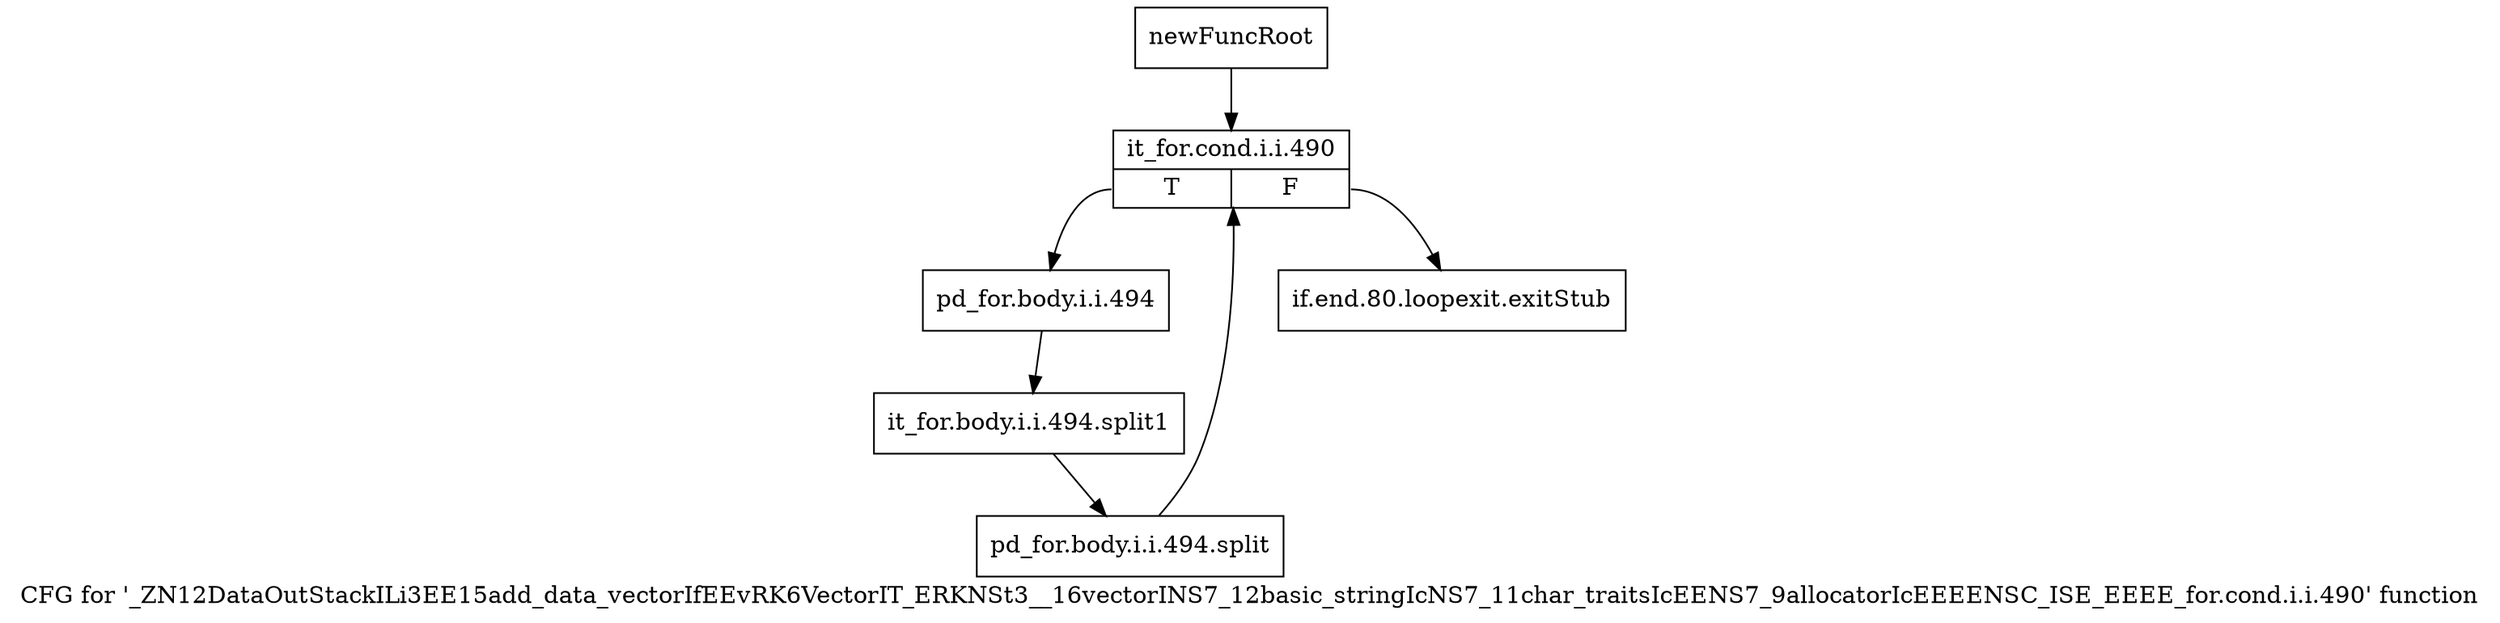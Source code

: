 digraph "CFG for '_ZN12DataOutStackILi3EE15add_data_vectorIfEEvRK6VectorIT_ERKNSt3__16vectorINS7_12basic_stringIcNS7_11char_traitsIcEENS7_9allocatorIcEEEENSC_ISE_EEEE_for.cond.i.i.490' function" {
	label="CFG for '_ZN12DataOutStackILi3EE15add_data_vectorIfEEvRK6VectorIT_ERKNSt3__16vectorINS7_12basic_stringIcNS7_11char_traitsIcEENS7_9allocatorIcEEEENSC_ISE_EEEE_for.cond.i.i.490' function";

	Node0x8dc0540 [shape=record,label="{newFuncRoot}"];
	Node0x8dc0540 -> Node0x8dc3010;
	Node0x8dc0590 [shape=record,label="{if.end.80.loopexit.exitStub}"];
	Node0x8dc3010 [shape=record,label="{it_for.cond.i.i.490|{<s0>T|<s1>F}}"];
	Node0x8dc3010:s0 -> Node0x8dc3060;
	Node0x8dc3010:s1 -> Node0x8dc0590;
	Node0x8dc3060 [shape=record,label="{pd_for.body.i.i.494}"];
	Node0x8dc3060 -> Node0xc3b07a0;
	Node0xc3b07a0 [shape=record,label="{it_for.body.i.i.494.split1}"];
	Node0xc3b07a0 -> Node0xb7b0710;
	Node0xb7b0710 [shape=record,label="{pd_for.body.i.i.494.split}"];
	Node0xb7b0710 -> Node0x8dc3010;
}
